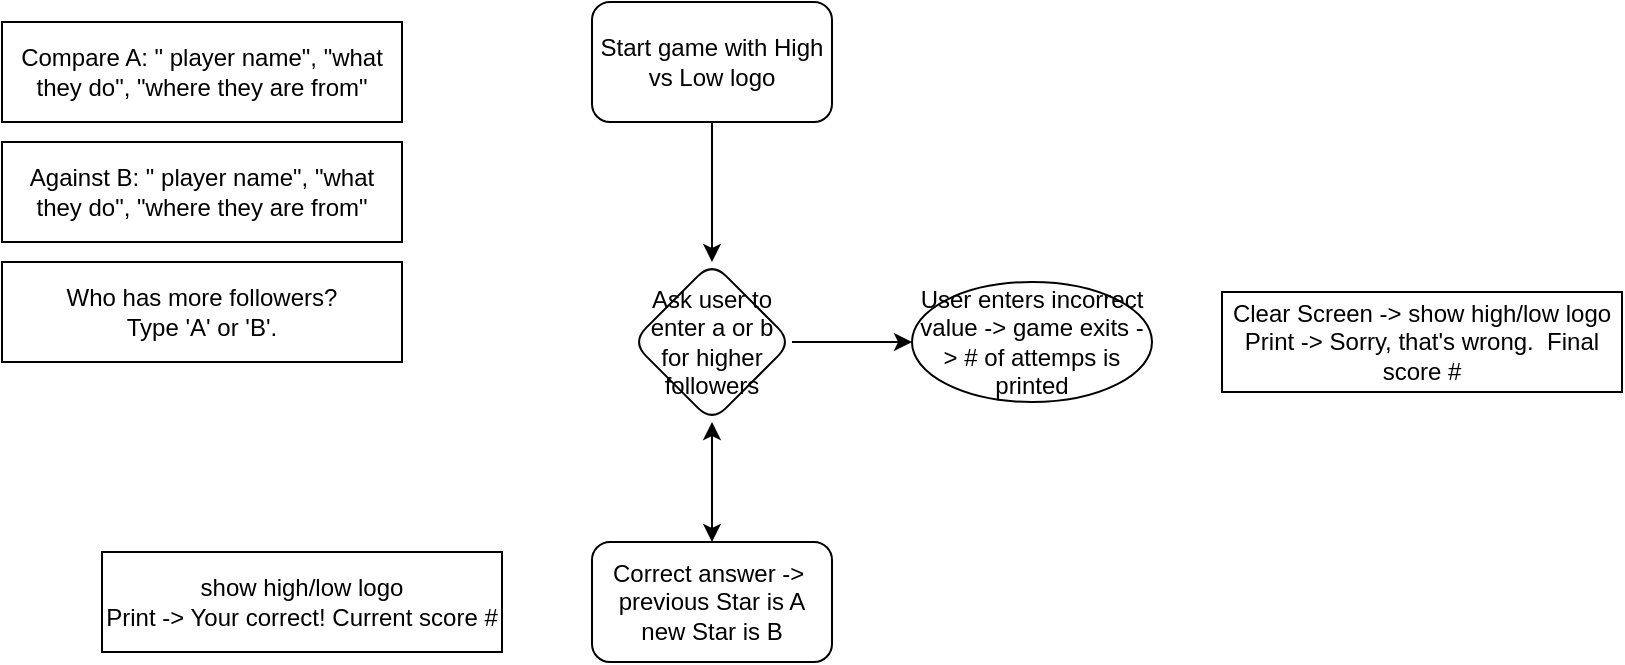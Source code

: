<mxfile version="15.7.3" type="github">
  <diagram id="ublEg1X7SDvhK_57GtLE" name="Page-1">
    <mxGraphModel dx="557" dy="347" grid="1" gridSize="10" guides="0" tooltips="1" connect="1" arrows="1" fold="1" page="0" pageScale="1" pageWidth="850" pageHeight="1100" math="0" shadow="0">
      <root>
        <mxCell id="0" />
        <mxCell id="1" parent="0" />
        <mxCell id="WJwLtmvxomKUNawE6RE6-3" value="" style="edgeStyle=orthogonalEdgeStyle;rounded=0;orthogonalLoop=1;jettySize=auto;html=1;" edge="1" parent="1" source="WJwLtmvxomKUNawE6RE6-1" target="WJwLtmvxomKUNawE6RE6-2">
          <mxGeometry relative="1" as="geometry" />
        </mxCell>
        <mxCell id="WJwLtmvxomKUNawE6RE6-1" value="Start game with High vs Low logo" style="rounded=1;whiteSpace=wrap;html=1;" vertex="1" parent="1">
          <mxGeometry x="365" y="10" width="120" height="60" as="geometry" />
        </mxCell>
        <mxCell id="WJwLtmvxomKUNawE6RE6-7" value="" style="edgeStyle=orthogonalEdgeStyle;rounded=0;orthogonalLoop=1;jettySize=auto;html=1;" edge="1" parent="1" source="WJwLtmvxomKUNawE6RE6-2" target="WJwLtmvxomKUNawE6RE6-6">
          <mxGeometry relative="1" as="geometry" />
        </mxCell>
        <mxCell id="WJwLtmvxomKUNawE6RE6-2" value="Ask user to enter a or b for higher followers" style="rhombus;whiteSpace=wrap;html=1;rounded=1;" vertex="1" parent="1">
          <mxGeometry x="385" y="140" width="80" height="80" as="geometry" />
        </mxCell>
        <mxCell id="WJwLtmvxomKUNawE6RE6-6" value="User enters incorrect value -&amp;gt; game exits -&amp;gt; # of attemps is printed" style="ellipse;whiteSpace=wrap;html=1;rounded=1;" vertex="1" parent="1">
          <mxGeometry x="525" y="150" width="120" height="60" as="geometry" />
        </mxCell>
        <mxCell id="WJwLtmvxomKUNawE6RE6-9" value="&lt;span&gt;Compare A: &quot; player name&quot;, &quot;what they do&quot;, &quot;where they are from&quot;&lt;/span&gt;" style="rounded=0;whiteSpace=wrap;html=1;" vertex="1" parent="1">
          <mxGeometry x="70" y="20" width="200" height="50" as="geometry" />
        </mxCell>
        <mxCell id="WJwLtmvxomKUNawE6RE6-10" value="&lt;span&gt;Against B: &quot; player name&quot;, &quot;what they do&quot;, &quot;where they are from&quot;&lt;/span&gt;" style="rounded=0;whiteSpace=wrap;html=1;" vertex="1" parent="1">
          <mxGeometry x="70" y="80" width="200" height="50" as="geometry" />
        </mxCell>
        <mxCell id="WJwLtmvxomKUNawE6RE6-11" value="&lt;span&gt;Who has more followers? &lt;br&gt;Type &#39;A&#39; or &#39;B&#39;.&lt;/span&gt;" style="rounded=0;whiteSpace=wrap;html=1;" vertex="1" parent="1">
          <mxGeometry x="70" y="140" width="200" height="50" as="geometry" />
        </mxCell>
        <mxCell id="WJwLtmvxomKUNawE6RE6-13" value="Clear Screen -&amp;gt; show high/low logo&lt;br&gt;Print -&amp;gt; Sorry, that&#39;s wrong.&amp;nbsp; Final score #" style="rounded=0;whiteSpace=wrap;html=1;" vertex="1" parent="1">
          <mxGeometry x="680" y="155" width="200" height="50" as="geometry" />
        </mxCell>
        <mxCell id="WJwLtmvxomKUNawE6RE6-14" value="Correct answer -&amp;gt;&amp;nbsp;&lt;br&gt;previous Star is A&lt;br&gt;new Star is B" style="whiteSpace=wrap;html=1;rounded=1;" vertex="1" parent="1">
          <mxGeometry x="365" y="280" width="120" height="60" as="geometry" />
        </mxCell>
        <mxCell id="WJwLtmvxomKUNawE6RE6-16" value="" style="endArrow=classic;startArrow=classic;html=1;rounded=0;" edge="1" parent="1" source="WJwLtmvxomKUNawE6RE6-14" target="WJwLtmvxomKUNawE6RE6-2">
          <mxGeometry width="50" height="50" relative="1" as="geometry">
            <mxPoint x="390" y="190" as="sourcePoint" />
            <mxPoint x="440" y="140" as="targetPoint" />
          </mxGeometry>
        </mxCell>
        <mxCell id="WJwLtmvxomKUNawE6RE6-17" value="show high/low logo&lt;br&gt;Print -&amp;gt; Your correct!&amp;nbsp;Current score #" style="rounded=0;whiteSpace=wrap;html=1;" vertex="1" parent="1">
          <mxGeometry x="120" y="285" width="200" height="50" as="geometry" />
        </mxCell>
      </root>
    </mxGraphModel>
  </diagram>
</mxfile>
